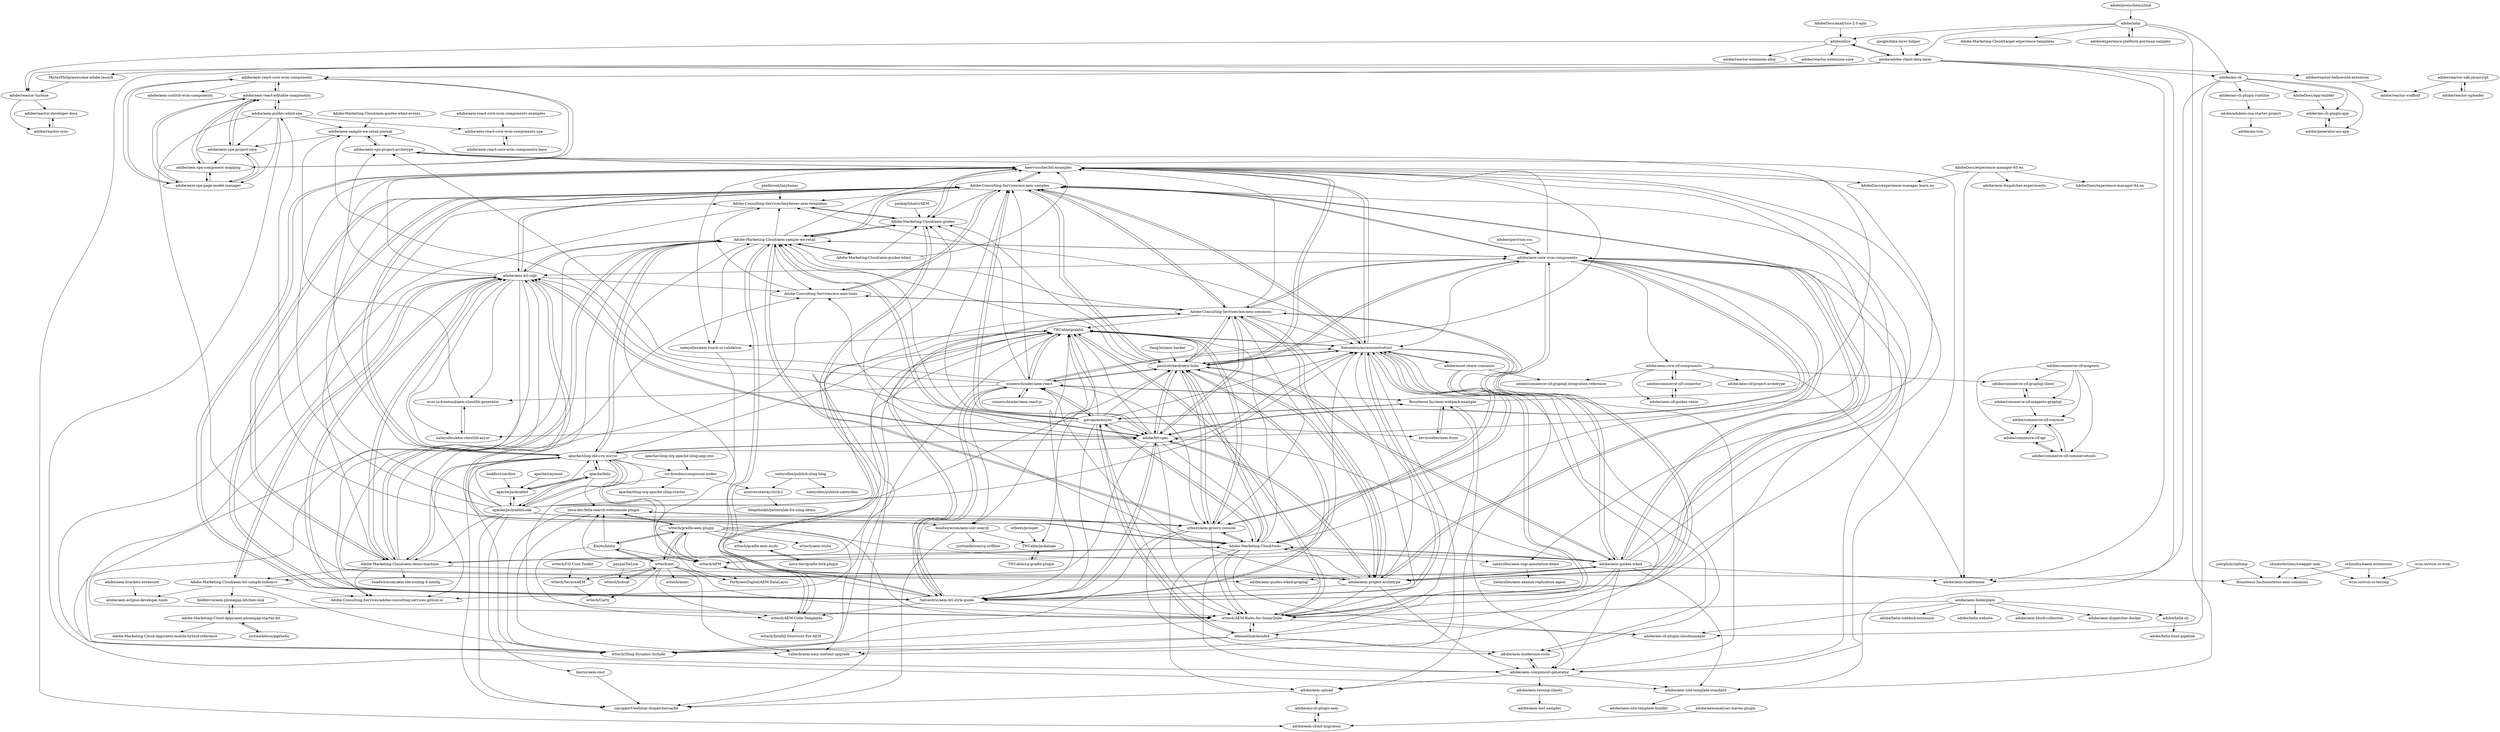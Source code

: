 digraph G {
"adobe/jsonschema2md" -> "adobe/xdm" ["e"=1]
"adobe/aem-spa-project-archetype" -> "heervisscher/htl-examples"
"adobe/aem-spa-project-archetype" -> "adobe/aem-sample-we-retail-journal"
"Adobe-Marketing-Cloud/aem-guides-wknd-events" -> "adobe/aem-sample-we-retail-journal"
"Adobe-Consulting-Services/acs-aem-commons" -> "adobe/aem-core-wcm-components"
"Adobe-Consulting-Services/acs-aem-commons" -> "Adobe-Consulting-Services/acs-aem-samples"
"Adobe-Consulting-Services/acs-aem-commons" -> "adobe/aem-project-archetype"
"Adobe-Consulting-Services/acs-aem-commons" -> "paulrohrbeck/aem-links"
"Adobe-Consulting-Services/acs-aem-commons" -> "Adobe-Consulting-Services/acs-aem-tools"
"Adobe-Consulting-Services/acs-aem-commons" -> "adobe/htl-spec"
"Adobe-Consulting-Services/acs-aem-commons" -> "Netcentric/accesscontroltool"
"Adobe-Consulting-Services/acs-aem-commons" -> "Netcentric/aem-htl-style-guide"
"Adobe-Consulting-Services/acs-aem-commons" -> "wttech/AEM-Rules-for-SonarQube"
"Adobe-Consulting-Services/acs-aem-commons" -> "heervisscher/htl-examples"
"Adobe-Consulting-Services/acs-aem-commons" -> "adobe/aem-guides-wknd"
"Adobe-Consulting-Services/acs-aem-commons" -> "icfnext/aem-groovy-console"
"Adobe-Consulting-Services/acs-aem-commons" -> "Adobe-Marketing-Cloud/aem-sample-we-retail"
"Adobe-Consulting-Services/acs-aem-commons" -> "TWCable/grabbit"
"Adobe-Consulting-Services/acs-aem-commons" -> "Adobe-Consulting-Services/adobe-consulting-services.github.io"
"adobe/xdm" -> "adobe/experience-platform-postman-samples"
"adobe/xdm" -> "adobe/alloy"
"adobe/xdm" -> "adobe/adobe-client-data-layer"
"adobe/xdm" -> "adobe/aio-cli"
"adobe/xdm" -> "adobe/aem-site-template-standard"
"adobe/xdm" -> "Adobe-Marketing-Cloud/target-experience-templates"
"pankajchhatri/AEM" -> "Adobe-Marketing-Cloud/aem-guides"
"abmaonline/aemfed" -> "wttech/AEM-Rules-for-SonarQube"
"abmaonline/aemfed" -> "gavoja/aemsync"
"abmaonline/aemfed" -> "wttech/Sling-Dynamic-Include"
"abmaonline/aemfed" -> "adobe/aem-modernize-tools"
"abmaonline/aemfed" -> "Bounteous-Inc/aem-webpack-example"
"abmaonline/aemfed" -> "valtech/aem-easy-content-upgrade"
"adobe/aem-core-cif-components" -> "adobe/commerce-cif-connector"
"adobe/aem-core-cif-components" -> "adobe/commerce-cif-graphql-integration-reference"
"adobe/aem-core-cif-components" -> "adobe/aem-cif-guides-venia"
"adobe/aem-core-cif-components" -> "adobe/aem-cif-project-archetype"
"adobe/aem-core-cif-components" -> "adobe/commerce-cif-graphql-client"
"adobe/aem-core-cif-components" -> "adobe/aem-enablement"
"adobe/aem-guides-wknd" -> "adobe/aem-project-archetype"
"adobe/aem-guides-wknd" -> "adobe/aem-core-wcm-components"
"adobe/aem-guides-wknd" -> "adobe/aem-component-generator"
"adobe/aem-guides-wknd" -> "Adobe-Marketing-Cloud/tools"
"adobe/aem-guides-wknd" -> "paulrohrbeck/aem-links"
"adobe/aem-guides-wknd" -> "adobe/aem-enablement"
"adobe/aem-guides-wknd" -> "adobe/aem-guides-wknd-spa"
"adobe/aem-guides-wknd" -> "adobe/htl-spec"
"adobe/aem-guides-wknd" -> "abmaonline/aemfed"
"adobe/aem-guides-wknd" -> "wttech/AEM-Rules-for-SonarQube"
"adobe/aem-guides-wknd" -> "heervisscher/htl-examples"
"adobe/aem-guides-wknd" -> "Adobe-Consulting-Services/acs-aem-samples"
"adobe/aem-guides-wknd" -> "Adobe-Consulting-Services/acs-aem-commons"
"adobe/aem-guides-wknd" -> "adobe/aem-site-template-standard"
"adobe/aem-guides-wknd" -> "adobe/aem-guides-wknd-graphql"
"adobe/spectrum-css" -> "adobe/aem-core-wcm-components" ["e"=1]
"adobe/aem-testing-clients" -> "adobe/aem-test-samples"
"google/data-layer-helper" -> "adobe/adobe-client-data-layer" ["e"=1]
"adobe/commerce-cif-connector" -> "adobe/aem-core-cif-components"
"adobe/commerce-cif-connector" -> "adobe/aem-cif-guides-venia"
"icfnext/aem-groovy-console" -> "TWCable/grabbit"
"icfnext/aem-groovy-console" -> "neva-dev/felix-search-webconsole-plugin"
"icfnext/aem-groovy-console" -> "wttech/Sling-Dynamic-Include"
"icfnext/aem-groovy-console" -> "adobe/aem-modernize-tools"
"icfnext/aem-groovy-console" -> "wttech/AEM-Rules-for-SonarQube"
"icfnext/aem-groovy-console" -> "Adobe-Marketing-Cloud/aem-sample-we-retail"
"icfnext/aem-groovy-console" -> "Netcentric/accesscontroltool"
"icfnext/aem-groovy-console" -> "Adobe-Marketing-Cloud/tools"
"icfnext/aem-groovy-console" -> "paulrohrbeck/aem-links"
"adobe/experience-platform-postman-samples" -> "adobe/xdm"
"AdobeDocs/analytics-2.0-apis" -> "adobe/alloy" ["e"=1]
"0ang3el/aem-hacker" -> "paulrohrbeck/aem-links" ["e"=1]
"adobe/reactor-sdk-javascript" -> "adobe/reactor-uploader"
"adobe/reactor-sdk-javascript" -> "adobe/reactor-scaffold"
"apache/sling-org-apache-sling-app-cms" -> "ist-dresden/composum-nodes"
"Adobe-Marketing-Cloud/tools" -> "adobe/aio-cli-plugin-cloudmanager"
"Adobe-Marketing-Cloud/tools" -> "Adobe-Marketing-Cloud/aem-demo-machine"
"Adobe-Marketing-Cloud/tools" -> "wttech/AEM-Rules-for-SonarQube"
"Adobe-Marketing-Cloud/tools" -> "nateyolles/aem-osgi-annotation-demo"
"Adobe-Marketing-Cloud/tools" -> "Adobe-Marketing-Cloud/aem-guides"
"Adobe-Marketing-Cloud/tools" -> "paulrohrbeck/aem-links"
"Adobe-Marketing-Cloud/tools" -> "gavoja/aemsync"
"Adobe-Marketing-Cloud/tools" -> "icfnext/aem-groovy-console"
"Adobe-Marketing-Cloud/tools" -> "Netcentric/accesscontroltool"
"Adobe-Marketing-Cloud/tools" -> "adobe/aem-htl-repl"
"Adobe-Marketing-Cloud/tools" -> "TWCable/grabbit"
"Adobe-Marketing-Cloud/tools" -> "adobe/aem-guides-wknd"
"Adobe-Marketing-Cloud/tools" -> "wttech/APM"
"Adobe-Marketing-Cloud/tools" -> "adobe/aem-upload"
"Adobe-Marketing-Cloud/tools" -> "adobe/aem-component-generator"
"adobe/aem-component-generator" -> "adobe/aem-modernize-tools"
"adobe/aem-component-generator" -> "adobe/aem-upload"
"adobe/aem-component-generator" -> "adobe/aem-site-template-standard"
"adobe/aem-component-generator" -> "adobe/aem-testing-clients"
"adobe/aem-component-generator" -> "adobe/aem-spa-project-archetype"
"apache/sling-old-svn-mirror" -> "apache/jackrabbit-oak"
"apache/sling-old-svn-mirror" -> "Adobe-Marketing-Cloud/aem-demo-machine"
"apache/sling-old-svn-mirror" -> "Adobe-Marketing-Cloud/aem-sample-we-retail"
"apache/sling-old-svn-mirror" -> "apache/felix" ["e"=1]
"apache/sling-old-svn-mirror" -> "TWCable/grabbit"
"apache/sling-old-svn-mirror" -> "wttech/AEM-Rules-for-SonarQube"
"apache/sling-old-svn-mirror" -> "wttech/Sling-Dynamic-Include"
"apache/sling-old-svn-mirror" -> "Adobe-Consulting-Services/acs-aem-samples"
"apache/sling-old-svn-mirror" -> "adobe/htl-spec"
"apache/sling-old-svn-mirror" -> "Netcentric/accesscontroltool"
"apache/sling-old-svn-mirror" -> "adobe/aem-htl-repl"
"apache/sling-old-svn-mirror" -> "wttech/APM"
"apache/sling-old-svn-mirror" -> "cqsupport/webinar-dispatchercache"
"apache/sling-old-svn-mirror" -> "heervisscher/htl-examples"
"apache/sling-old-svn-mirror" -> "ist-dresden/composum-nodes"
"adobe/aio-cli" -> "adobe/aio-cli-plugin-app"
"adobe/aio-cli" -> "adobe/aio-cli-plugin-cloudmanager"
"adobe/aio-cli" -> "adobe/generator-aio-app"
"adobe/aio-cli" -> "adobe/aem-enablement"
"adobe/aio-cli" -> "adobe/aio-cli-plugin-runtime"
"adobe/aio-cli" -> "AdobeDocs/app-builder"
"Adobe-Consulting-Services/acs-aem-tools" -> "Adobe-Consulting-Services/acs-aem-samples"
"Adobe-Consulting-Services/acs-aem-tools" -> "Adobe-Consulting-Services/lazybones-aem-templates"
"Adobe-Consulting-Services/acs-aem-tools" -> "Adobe-Consulting-Services/adobe-consulting-services.github.io"
"Adobe-Consulting-Services/acs-aem-tools" -> "Adobe-Consulting-Services/acs-aem-commons"
"adobe/alloy" -> "adobe/reactor-extension-alloy"
"adobe/alloy" -> "adobe/adobe-client-data-layer"
"adobe/alloy" -> "adobe/reactor-extension-core"
"adobe/alloy" -> "adobe/reactor-turbine"
"Adobe-Marketing-Cloud/aem-guides-wknd" -> "Adobe-Marketing-Cloud/aem-guides"
"Adobe-Marketing-Cloud/aem-guides-wknd" -> "Adobe-Marketing-Cloud/aem-sample-we-retail"
"Adobe-Marketing-Cloud/aem-guides-wknd" -> "heervisscher/htl-examples"
"adobe/commerce-cif-magento-graphql" -> "adobe/commerce-cif-common"
"adobe/commerce-cif-magento-graphql" -> "adobe/commerce-cif-graphql-client"
"neva-dev/gradle-fork-plugin" -> "wttech/gradle-aem-multi"
"wttech/CQ-Unix-Toolkit" -> "wttech/SecureAEM"
"adobe/helix-cli" -> "adobe/helix-html-pipeline"
"adobe/asset-share-commons" -> "adobe/aem-modernize-tools"
"adobe/asset-share-commons" -> "adobe/aem-upload"
"adobe/asset-share-commons" -> "adobe/commerce-cif-graphql-integration-reference"
"adobe/asset-share-commons" -> "Netcentric/accesscontroltool"
"blefebvre/aem-phonegap-kitchen-sink" -> "Adobe-Marketing-Cloud-Apps/aem-phonegap-starter-kit"
"MisterPhilip/awesome-adobe-launch" -> "adobe/reactor-turbine"
"adobe/aem-modernize-tools" -> "adobe/aem-component-generator"
"adobe/aem-sample-we-retail-journal" -> "adobe/aem-spa-project-archetype"
"adobe/aem-sample-we-retail-journal" -> "adobe/aem-spa-project-core"
"adobe/commerce-cif-graphql-client" -> "adobe/commerce-cif-magento-graphql"
"adobe/reactor-developer-docs" -> "adobe/reactor-sync"
"adobe/commerce-cif-magento" -> "adobe/commerce-cif-common"
"adobe/commerce-cif-magento" -> "adobe/commerce-cif-api"
"adobe/commerce-cif-magento" -> "adobe/commerce-cif-commercetools"
"adobe/commerce-cif-magento" -> "adobe/commerce-cif-magento-graphql"
"adobe/commerce-cif-magento" -> "adobe/commerce-cif-graphql-client"
"adobe/aio-cli-plugin-app" -> "adobe/generator-aio-app"
"adobe/commerce-cif-commercetools" -> "adobe/commerce-cif-common"
"adobe/commerce-cif-commercetools" -> "adobe/commerce-cif-api"
"adobe/commerce-cif-common" -> "adobe/commerce-cif-commercetools"
"adobe/commerce-cif-common" -> "adobe/commerce-cif-api"
"adobe/commerce-cif-api" -> "adobe/commerce-cif-commercetools"
"adobe/commerce-cif-api" -> "adobe/commerce-cif-common"
"adobe/adobeio-cna-starter-project" -> "adobe/aio-tvm"
"adobe/aio-cli-plugin-runtime" -> "adobe/adobeio-cna-starter-project"
"adobe/reactor-uploader" -> "adobe/reactor-sdk-javascript"
"Netcentric/accesscontroltool" -> "heervisscher/htl-examples"
"Netcentric/accesscontroltool" -> "TWCable/grabbit"
"Netcentric/accesscontroltool" -> "wttech/AEM-Rules-for-SonarQube"
"Netcentric/accesscontroltool" -> "Netcentric/aem-htl-style-guide"
"Netcentric/accesscontroltool" -> "wttech/Sling-Dynamic-Include"
"Netcentric/accesscontroltool" -> "wttech/APM"
"Netcentric/accesscontroltool" -> "valtech/aem-easy-content-upgrade"
"Netcentric/accesscontroltool" -> "paulrohrbeck/aem-links"
"Netcentric/accesscontroltool" -> "adobe/aem-component-generator"
"Netcentric/accesscontroltool" -> "adobe/asset-share-commons"
"Netcentric/accesscontroltool" -> "Adobe-Consulting-Services/acs-aem-samples"
"Netcentric/accesscontroltool" -> "icfnext/aem-groovy-console"
"Netcentric/accesscontroltool" -> "Adobe-Consulting-Services/lazybones-aem-templates"
"Netcentric/accesscontroltool" -> "adobe/aem-modernize-tools"
"Netcentric/accesscontroltool" -> "Adobe-Marketing-Cloud/tools"
"paulrohrbeck/aem-links" -> "heervisscher/htl-examples"
"paulrohrbeck/aem-links" -> "Adobe-Consulting-Services/acs-aem-samples"
"paulrohrbeck/aem-links" -> "adobe/aem-core-wcm-components"
"paulrohrbeck/aem-links" -> "Netcentric/aem-htl-style-guide"
"paulrohrbeck/aem-links" -> "adobe/aem-project-archetype"
"paulrohrbeck/aem-links" -> "adobe/htl-spec"
"paulrohrbeck/aem-links" -> "Adobe-Consulting-Services/acs-aem-commons"
"paulrohrbeck/aem-links" -> "Netcentric/accesscontroltool"
"paulrohrbeck/aem-links" -> "sinnerschrader/aem-react"
"paulrohrbeck/aem-links" -> "Adobe-Marketing-Cloud/tools"
"paulrohrbeck/aem-links" -> "TWCable/grabbit"
"paulrohrbeck/aem-links" -> "Adobe-Marketing-Cloud/aem-sample-we-retail"
"paulrohrbeck/aem-links" -> "icfnext/aem-groovy-console"
"paulrohrbeck/aem-links" -> "Adobe-Marketing-Cloud/aem-guides"
"paulrohrbeck/aem-links" -> "adobe/aem-guides-wknd"
"Adobe-Consulting-Services/acs-aem-samples" -> "Adobe-Consulting-Services/acs-aem-tools"
"Adobe-Consulting-Services/acs-aem-samples" -> "Adobe-Marketing-Cloud/aem-sample-we-retail"
"Adobe-Consulting-Services/acs-aem-samples" -> "Adobe-Consulting-Services/acs-aem-commons"
"Adobe-Consulting-Services/acs-aem-samples" -> "paulrohrbeck/aem-links"
"Adobe-Consulting-Services/acs-aem-samples" -> "heervisscher/htl-examples"
"Adobe-Consulting-Services/acs-aem-samples" -> "Adobe-Consulting-Services/lazybones-aem-templates"
"Adobe-Consulting-Services/acs-aem-samples" -> "adobe/htl-spec"
"Adobe-Consulting-Services/acs-aem-samples" -> "adobe/aem-project-archetype"
"Adobe-Consulting-Services/acs-aem-samples" -> "adobe/aem-core-wcm-components"
"Adobe-Consulting-Services/acs-aem-samples" -> "Adobe-Marketing-Cloud/aem-demo-machine"
"Adobe-Consulting-Services/acs-aem-samples" -> "Netcentric/aem-htl-style-guide"
"Adobe-Consulting-Services/acs-aem-samples" -> "adobe/aem-htl-repl"
"Adobe-Consulting-Services/acs-aem-samples" -> "Netcentric/accesscontroltool"
"Adobe-Consulting-Services/acs-aem-samples" -> "Adobe-Marketing-Cloud/aem-guides"
"Adobe-Consulting-Services/acs-aem-samples" -> "apache/sling-old-svn-mirror"
"adobe/htl-spec" -> "adobe/aem-htl-repl"
"adobe/htl-spec" -> "Netcentric/aem-htl-style-guide"
"adobe/htl-spec" -> "adobe/aem-core-wcm-components"
"adobe/htl-spec" -> "Adobe-Consulting-Services/acs-aem-samples"
"adobe/htl-spec" -> "paulrohrbeck/aem-links"
"adobe/htl-spec" -> "adobe/aem-project-archetype"
"adobe/htl-spec" -> "Adobe-Marketing-Cloud/aem-sample-we-retail"
"adobe/htl-spec" -> "TWCable/grabbit"
"adobe/htl-spec" -> "Adobe-Marketing-Cloud/aem-htl-sample-todomvc"
"adobe/htl-spec" -> "Adobe-Consulting-Services/acs-aem-tools"
"adobe/htl-spec" -> "Adobe-Consulting-Services/acs-aem-commons"
"adobe/htl-spec" -> "heervisscher/htl-examples"
"adobe/htl-spec" -> "apache/sling-old-svn-mirror"
"adobe/htl-spec" -> "wttech/AEM-Rules-for-SonarQube"
"adobe/htl-spec" -> "Adobe-Marketing-Cloud/tools"
"adobe/aem-cif-guides-venia" -> "adobe/commerce-cif-connector"
"adobe/aem-project-archetype" -> "adobe/aem-core-wcm-components"
"adobe/aem-project-archetype" -> "adobe/aem-guides-wknd"
"adobe/aem-project-archetype" -> "paulrohrbeck/aem-links"
"adobe/aem-project-archetype" -> "Adobe-Consulting-Services/acs-aem-commons"
"adobe/aem-project-archetype" -> "Adobe-Consulting-Services/acs-aem-samples"
"adobe/aem-project-archetype" -> "adobe/htl-spec"
"adobe/aem-project-archetype" -> "Adobe-Marketing-Cloud/aem-sample-we-retail"
"adobe/aem-project-archetype" -> "wttech/AEM-Rules-for-SonarQube"
"adobe/aem-project-archetype" -> "adobe/aem-component-generator"
"adobe/aem-project-archetype" -> "Netcentric/accesscontroltool"
"adobe/aem-project-archetype" -> "Adobe-Marketing-Cloud/tools"
"adobe/aem-project-archetype" -> "adobe/aem-htl-repl"
"adobe/aem-project-archetype" -> "heervisscher/htl-examples"
"adobe/aem-project-archetype" -> "Netcentric/aem-htl-style-guide"
"adobe/aem-project-archetype" -> "sinnerschrader/aem-react"
"adobe/aem-guides-wknd-spa" -> "adobe/aem-spa-project-core"
"adobe/aem-guides-wknd-spa" -> "adobe/aem-react-editable-components"
"adobe/aem-guides-wknd-spa" -> "adobe/aem-spa-page-model-manager"
"adobe/aem-guides-wknd-spa" -> "adobe/aem-site-template-standard"
"adobe/aem-guides-wknd-spa" -> "adobe/aem-guides-wknd-graphql"
"adobe/aem-guides-wknd-spa" -> "adobe/aem-react-core-wcm-components-spa"
"adobe/aem-guides-wknd-spa" -> "adobe/aem-sample-we-retail-journal"
"adobe/adobe-client-data-layer" -> "adobe/alloy"
"adobe/adobe-client-data-layer" -> "adobe/aem-react-core-wcm-components"
"adobe/adobe-client-data-layer" -> "adobe/aem-cloud-migration"
"adobe/adobe-client-data-layer" -> "adobe/reactor-helloworld-extension"
"adobe/adobe-client-data-layer" -> "adobe/aem-enablement"
"adobe/adobe-client-data-layer" -> "MisterPhilip/awesome-adobe-launch"
"adobe/adobe-client-data-layer" -> "adobe/aem-site-template-standard"
"adobe/adobe-client-data-layer" -> "adobe/aio-cli"
"paypal/SeLion" -> "wttech/bobcat" ["e"=1]
"adobe/aem-react-core-wcm-components" -> "adobe/aem-spa-component-mapping"
"adobe/aem-react-core-wcm-components" -> "adobe/aem-spa-page-model-manager"
"adobe/aem-react-core-wcm-components" -> "adobe/aem-react-editable-components"
"adobe/aem-react-core-wcm-components" -> "adobe/aem-contrib-wcm-components"
"adobe/aem-upload" -> "adobe/aio-cli-plugin-aem"
"adobe/aem-upload" -> "cqsupport/webinar-dispatchercache"
"gavoja/aemsync" -> "TWCable/grabbit"
"gavoja/aemsync" -> "abmaonline/aemfed"
"gavoja/aemsync" -> "Bounteous-Inc/aem-webpack-example"
"gavoja/aemsync" -> "Adobe-Marketing-Cloud/tools"
"gavoja/aemsync" -> "sinnerschrader/aem-react"
"gavoja/aemsync" -> "wttech/AEM-Rules-for-SonarQube"
"gavoja/aemsync" -> "Netcentric/accesscontroltool"
"gavoja/aemsync" -> "nateyolles/aem-clientlib-async"
"gavoja/aemsync" -> "adobe/htl-spec"
"gavoja/aemsync" -> "Adobe-Marketing-Cloud/aem-sample-we-retail"
"gavoja/aemsync" -> "paulrohrbeck/aem-links"
"gavoja/aemsync" -> "adobe/aem-htl-repl"
"gavoja/aemsync" -> "kevinweber/aem-front"
"gavoja/aemsync" -> "Adobe-Consulting-Services/acs-aem-samples"
"gavoja/aemsync" -> "Netcentric/aem-htl-style-guide"
"AdobeDocs/experience-manager-65.en" -> "adobe/aem-dispatcher-experiments"
"AdobeDocs/experience-manager-65.en" -> "adobe/aem-enablement"
"AdobeDocs/experience-manager-65.en" -> "AdobeDocs/experience-manager-64.en"
"AdobeDocs/experience-manager-65.en" -> "AdobeDocs/experience-manager-learn.en"
"adobe/aem-react-editable-components" -> "adobe/aem-spa-page-model-manager"
"adobe/aem-react-editable-components" -> "adobe/aem-spa-component-mapping"
"adobe/aem-react-editable-components" -> "adobe/aem-spa-project-core"
"adobe/aem-react-editable-components" -> "adobe/aem-react-core-wcm-components"
"adobe/aem-react-editable-components" -> "adobe/aem-guides-wknd-spa"
"adobe/aem-spa-project-core" -> "adobe/aem-react-editable-components"
"adobe/aem-spa-project-core" -> "adobe/aem-spa-page-model-manager"
"adobe/aem-spa-project-core" -> "adobe/aem-spa-component-mapping"
"apache/felix" -> "apache/sling-old-svn-mirror" ["e"=1]
"apache/felix" -> "apache/jackrabbit-oak" ["e"=1]
"apache/felix" -> "apache/jackrabbit" ["e"=1]
"apache/felix" -> "neva-dev/felix-search-webconsole-plugin" ["e"=1]
"adobe/aem-brackets-extension" -> "adobe/aem-eclipse-developer-tools"
"adobe/aem-htl-repl" -> "adobe/htl-spec"
"adobe/aem-htl-repl" -> "Adobe-Marketing-Cloud/aem-htl-sample-todomvc"
"adobe/aem-htl-repl" -> "Adobe-Marketing-Cloud/aem-sample-we-retail"
"adobe/aem-htl-repl" -> "Netcentric/aem-htl-style-guide"
"adobe/aem-htl-repl" -> "Adobe-Consulting-Services/acs-aem-samples"
"adobe/aem-htl-repl" -> "nateyolles/aem-clientlib-async"
"adobe/aem-htl-repl" -> "Adobe-Consulting-Services/acs-aem-tools"
"adobe/aem-htl-repl" -> "wcm-io-frontend/aem-clientlib-generator"
"adobe/aem-htl-repl" -> "wttech/AEM-Rules-for-SonarQube"
"adobe/aem-htl-repl" -> "Adobe-Marketing-Cloud/tools"
"adobe/aem-htl-repl" -> "adobe/aem-spa-project-archetype"
"adobe/aem-htl-repl" -> "adobe/aem-component-generator"
"adobe/aem-htl-repl" -> "Adobe-Marketing-Cloud/aem-demo-machine"
"adobe/aem-htl-repl" -> "wttech/Sling-Dynamic-Include"
"adobe/aem-htl-repl" -> "heervisscher/htl-examples"
"apache/cayenne" -> "apache/jackrabbit" ["e"=1]
"Adobe-Marketing-Cloud-Apps/aem-phonegap-starter-kit" -> "blefebvre/aem-phonegap-kitchen-sink"
"Adobe-Marketing-Cloud-Apps/aem-phonegap-starter-kit" -> "justinedelson/pgehello"
"Adobe-Marketing-Cloud-Apps/aem-phonegap-starter-kit" -> "Adobe-Marketing-Cloud-Apps/aem-mobile-hybrid-reference"
"Adobe-Consulting-Services/lazybones-aem-templates" -> "wttech/Sling-Dynamic-Include"
"Adobe-Consulting-Services/lazybones-aem-templates" -> "Adobe-Marketing-Cloud/aem-guides"
"adobe/aemanalyser-maven-plugin" -> "adobe/aem-cloud-migration"
"adobe/aem-spa-page-model-manager" -> "adobe/aem-spa-component-mapping"
"adobe/aem-spa-page-model-manager" -> "adobe/aem-react-editable-components"
"adobe/aem-spa-page-model-manager" -> "adobe/aem-react-core-wcm-components"
"adobe/aem-spa-page-model-manager" -> "adobe/aem-spa-project-core"
"adobe/aem-spa-component-mapping" -> "adobe/aem-spa-page-model-manager"
"adobe/aem-spa-component-mapping" -> "adobe/aem-react-editable-components"
"adobe/aem-spa-component-mapping" -> "adobe/aem-react-core-wcm-components"
"Adobe-Marketing-Cloud/aem-htl-sample-todomvc" -> "wttech/Sling-Dynamic-Include"
"Adobe-Marketing-Cloud/aem-htl-sample-todomvc" -> "adobe/aem-htl-repl"
"Adobe-Marketing-Cloud/aem-htl-sample-todomvc" -> "Adobe-Consulting-Services/adobe-consulting-services.github.io"
"Adobe-Marketing-Cloud/aem-htl-sample-todomvc" -> "blefebvre/aem-phonegap-kitchen-sink"
"Adobe-Marketing-Cloud/aem-htl-sample-todomvc" -> "adobe/aem-eclipse-developer-tools"
"headwirecom/aem-solr-search" -> "cqsupport/webinar-dispatchercache"
"headwirecom/aem-solr-search" -> "justinedelson/cq-urlfilter"
"headwirecom/aem-solr-search" -> "TWCable/jackalope"
"apache/jackrabbit" -> "apache/jackrabbit-oak"
"apache/jackrabbit" -> "apache/sling-old-svn-mirror"
"apache/jackrabbit" -> "apache/felix" ["e"=1]
"adobe/generator-aio-app" -> "adobe/aio-cli-plugin-app"
"adobe/aem-cloud-migration" -> "adobe/aio-cli-plugin-aem"
"AdobeDocs/app-builder" -> "adobe/aio-cli-plugin-app"
"adobe/reactor-extension-core" -> "adobe/reactor-turbine"
"adobe/aio-cli-plugin-aem" -> "adobe/aem-cloud-migration"
"adobe/reactor-sync" -> "adobe/reactor-developer-docs"
"adobe/aem-boilerplate" -> "adobe/helix-sidekick-extension"
"adobe/aem-boilerplate" -> "adobe/helix-website"
"adobe/aem-boilerplate" -> "adobe/helix-cli"
"adobe/aem-boilerplate" -> "adobe/aio-cli-plugin-cloudmanager"
"adobe/aem-boilerplate" -> "wttech/AEM-Rules-for-SonarQube"
"adobe/aem-boilerplate" -> "adobe/aem-block-collection"
"adobe/aem-boilerplate" -> "adobe/aem-dispatcher-docker"
"apache/jackrabbit-oak" -> "apache/sling-old-svn-mirror"
"apache/jackrabbit-oak" -> "apache/jackrabbit"
"apache/jackrabbit-oak" -> "paulrohrbeck/aem-links"
"apache/jackrabbit-oak" -> "heervisscher/htl-examples"
"apache/jackrabbit-oak" -> "cqsupport/webinar-dispatchercache"
"apache/jackrabbit-oak" -> "Netcentric/accesscontroltool"
"apache/jackrabbit-oak" -> "Adobe-Marketing-Cloud/aem-demo-machine"
"apache/jackrabbit-oak" -> "headwirecom/aem-solr-search"
"apache/jackrabbit-oak" -> "bjorns/aem-cmd"
"apache/jackrabbit-oak" -> "TWCable/grabbit"
"apache/jackrabbit-oak" -> "Adobe-Consulting-Services/acs-aem-samples"
"apache/jackrabbit-oak" -> "Adobe-Marketing-Cloud/aem-sample-we-retail"
"apache/jackrabbit-oak" -> "icfnext/aem-groovy-console"
"apache/jackrabbit-oak" -> "Adobe-Marketing-Cloud/tools"
"apache/jackrabbit-oak" -> "apache/felix" ["e"=1]
"adobe/aem-site-template-standard" -> "adobe/aem-site-template-builder"
"TWCable/grabbit" -> "TWCable/jackalope"
"TWCable/grabbit" -> "Netcentric/accesscontroltool"
"TWCable/grabbit" -> "nateyolles/aem-touch-ui-validation"
"TWCable/grabbit" -> "sinnerschrader/aem-react"
"TWCable/grabbit" -> "wttech/AEM-Rules-for-SonarQube"
"TWCable/grabbit" -> "icfnext/aem-groovy-console"
"TWCable/grabbit" -> "cqsupport/webinar-dispatchercache"
"TWCable/grabbit" -> "headwirecom/aem-solr-search"
"TWCable/grabbit" -> "wttech/Sling-Dynamic-Include"
"nateyolles/aem-clientlib-async" -> "wcm-io-frontend/aem-clientlib-generator"
"adobe/aem-react-core-wcm-components-examples" -> "adobe/aem-react-core-wcm-components-spa"
"Netcentric/aem-htl-style-guide" -> "Adobe-Marketing-Cloud/aem-guides"
"Netcentric/aem-htl-style-guide" -> "heervisscher/htl-examples"
"Netcentric/aem-htl-style-guide" -> "adobe/htl-spec"
"Netcentric/aem-htl-style-guide" -> "paulrohrbeck/aem-links"
"Netcentric/aem-htl-style-guide" -> "Netcentric/accesscontroltool"
"Netcentric/aem-htl-style-guide" -> "Adobe-Consulting-Services/acs-aem-samples"
"Netcentric/aem-htl-style-guide" -> "adobe/aem-htl-repl"
"Netcentric/aem-htl-style-guide" -> "TWCable/grabbit"
"Netcentric/aem-htl-style-guide" -> "sinnerschrader/aem-react"
"Netcentric/aem-htl-style-guide" -> "wttech/AEM-Rules-for-SonarQube"
"Netcentric/aem-htl-style-guide" -> "Adobe-Consulting-Services/acs-aem-commons"
"Netcentric/aem-htl-style-guide" -> "Adobe-Marketing-Cloud/aem-sample-we-retail"
"Netcentric/aem-htl-style-guide" -> "adobe/aem-core-wcm-components"
"Netcentric/aem-htl-style-guide" -> "wttech/AEM-Code-Templates"
"nateyolles/publick-sling-blog" -> "nateyolles/publick-nateyolles"
"nateyolles/publick-sling-blog" -> "auniverseaway/slick-2"
"wttech/AEM-Rules-for-SonarQube" -> "wttech/Sling-Dynamic-Include"
"wttech/AEM-Rules-for-SonarQube" -> "Netcentric/accesscontroltool"
"wttech/AEM-Rules-for-SonarQube" -> "adobe/aio-cli-plugin-cloudmanager"
"wttech/AEM-Rules-for-SonarQube" -> "TWCable/grabbit"
"wttech/AEM-Rules-for-SonarQube" -> "abmaonline/aemfed"
"TWCable/cq-gradle-plugin" -> "TWCable/jackalope"
"TWCable/jackalope" -> "TWCable/cq-gradle-plugin"
"wcm-io/wcm-io-wcm" -> "wcm-io/wcm-io-testing"
"adobe/aem-react-core-wcm-components-base" -> "adobe/aem-react-core-wcm-components-spa"
"adobe/aem-react-core-wcm-components-spa" -> "adobe/aem-react-core-wcm-components-base"
"adobe/aem-core-wcm-components" -> "adobe/aem-project-archetype"
"adobe/aem-core-wcm-components" -> "Adobe-Consulting-Services/acs-aem-commons"
"adobe/aem-core-wcm-components" -> "adobe/aem-guides-wknd"
"adobe/aem-core-wcm-components" -> "paulrohrbeck/aem-links"
"adobe/aem-core-wcm-components" -> "adobe/htl-spec"
"adobe/aem-core-wcm-components" -> "Adobe-Consulting-Services/acs-aem-samples"
"adobe/aem-core-wcm-components" -> "Adobe-Marketing-Cloud/aem-sample-we-retail"
"adobe/aem-core-wcm-components" -> "adobe/aem-component-generator"
"adobe/aem-core-wcm-components" -> "Netcentric/accesscontroltool"
"adobe/aem-core-wcm-components" -> "Netcentric/aem-htl-style-guide"
"adobe/aem-core-wcm-components" -> "heervisscher/htl-examples"
"adobe/aem-core-wcm-components" -> "wttech/AEM-Rules-for-SonarQube"
"adobe/aem-core-wcm-components" -> "adobe/aem-core-cif-components"
"adobe/aem-core-wcm-components" -> "Adobe-Marketing-Cloud/tools"
"adobe/aem-core-wcm-components" -> "adobe/aem-htl-repl"
"Adobe-Marketing-Cloud/aem-demo-machine" -> "Adobe-Marketing-Cloud/aem-sample-we-retail"
"Adobe-Marketing-Cloud/aem-demo-machine" -> "Adobe-Consulting-Services/acs-aem-samples"
"Adobe-Marketing-Cloud/aem-demo-machine" -> "Adobe-Marketing-Cloud/tools"
"Adobe-Marketing-Cloud/aem-demo-machine" -> "Adobe-Consulting-Services/lazybones-aem-templates"
"Adobe-Marketing-Cloud/aem-demo-machine" -> "apache/sling-old-svn-mirror"
"Adobe-Marketing-Cloud/aem-demo-machine" -> "Adobe-Consulting-Services/adobe-consulting-services.github.io"
"Adobe-Marketing-Cloud/aem-demo-machine" -> "TWCable/grabbit"
"Adobe-Marketing-Cloud/aem-demo-machine" -> "Bounteous-Inc/bounteous-aem-commons"
"Adobe-Marketing-Cloud/aem-demo-machine" -> "Adobe-Marketing-Cloud/aem-htl-sample-todomvc"
"Adobe-Marketing-Cloud/aem-demo-machine" -> "Adobe-Consulting-Services/acs-aem-tools"
"Adobe-Marketing-Cloud/aem-demo-machine" -> "headwirecom/aem-ide-tooling-4-intellij"
"Adobe-Marketing-Cloud/aem-demo-machine" -> "adobe/aem-htl-repl"
"ist-dresden/composum-nodes" -> "auniverseaway/slick-2"
"ist-dresden/composum-nodes" -> "apache/sling-org-apache-sling-starter"
"ist-dresden/composum-nodes" -> "wttech/APM"
"Adobe-Marketing-Cloud/aem-sample-we-retail" -> "Adobe-Consulting-Services/acs-aem-samples"
"Adobe-Marketing-Cloud/aem-sample-we-retail" -> "Adobe-Marketing-Cloud/aem-guides"
"Adobe-Marketing-Cloud/aem-sample-we-retail" -> "heervisscher/htl-examples"
"Adobe-Marketing-Cloud/aem-sample-we-retail" -> "Adobe-Marketing-Cloud/aem-demo-machine"
"Adobe-Marketing-Cloud/aem-sample-we-retail" -> "nateyolles/aem-touch-ui-validation"
"Adobe-Marketing-Cloud/aem-sample-we-retail" -> "Adobe-Marketing-Cloud/aem-guides-wknd"
"Adobe-Marketing-Cloud/aem-sample-we-retail" -> "Adobe-Consulting-Services/lazybones-aem-templates"
"Adobe-Marketing-Cloud/aem-sample-we-retail" -> "adobe/aem-core-wcm-components"
"Adobe-Marketing-Cloud/aem-sample-we-retail" -> "adobe/aem-htl-repl"
"Adobe-Marketing-Cloud/aem-sample-we-retail" -> "adobe/htl-spec"
"Adobe-Marketing-Cloud/aem-sample-we-retail" -> "adobe/aem-project-archetype"
"Adobe-Marketing-Cloud/aem-sample-we-retail" -> "apache/sling-old-svn-mirror"
"Adobe-Marketing-Cloud/aem-sample-we-retail" -> "Adobe-Consulting-Services/adobe-consulting-services.github.io"
"Adobe-Marketing-Cloud/aem-sample-we-retail" -> "icfnext/aem-groovy-console"
"Adobe-Marketing-Cloud/aem-sample-we-retail" -> "Adobe-Consulting-Services/acs-aem-tools"
"sinnerschrader/aem-react-js" -> "sinnerschrader/aem-react"
"justinedelson/pgehello" -> "Adobe-Marketing-Cloud-Apps/aem-phonegap-starter-kit"
"sinnerschrader/aem-react" -> "sinnerschrader/aem-react-js"
"sinnerschrader/aem-react" -> "TWCable/grabbit"
"sinnerschrader/aem-react" -> "Bounteous-Inc/aem-webpack-example"
"sinnerschrader/aem-react" -> "paulrohrbeck/aem-links"
"sinnerschrader/aem-react" -> "gavoja/aemsync"
"sinnerschrader/aem-react" -> "Netcentric/aem-htl-style-guide"
"sinnerschrader/aem-react" -> "adobe/aem-spa-project-archetype"
"sinnerschrader/aem-react" -> "heervisscher/htl-examples"
"sinnerschrader/aem-react" -> "icfnext/aem-groovy-console"
"sinnerschrader/aem-react" -> "Netcentric/accesscontroltool"
"sinnerschrader/aem-react" -> "headwirecom/aem-solr-search"
"sinnerschrader/aem-react" -> "adobe/aem-sample-we-retail-journal"
"sinnerschrader/aem-react" -> "Adobe-Marketing-Cloud/aem-guides"
"sinnerschrader/aem-react" -> "wcm-io-frontend/aem-clientlib-generator"
"sinnerschrader/aem-react" -> "Adobe-Consulting-Services/acs-aem-samples"
"bjorns/aem-cmd" -> "cqsupport/webinar-dispatchercache"
"nateyolles/aem-touch-ui-validation" -> "PerficientDigital/AEM-DataLayer"
"auniverseaway/slick-2" -> "deepthinkit/patternlab-for-sling-demo"
"wttech/aet" -> "wttech/bobcat"
"wttech/aet" -> "wttech/gradle-aem-plugin"
"wttech/aet" -> "neva-dev/felix-search-webconsole-plugin"
"wttech/aet" -> "valtech/aem-easy-content-upgrade"
"wttech/aet" -> "Knotx/knotx"
"wttech/aet" -> "wttech/AEM-Rules-for-SonarQube"
"wttech/aet" -> "wttech/Carty"
"wttech/aet" -> "wttech/SecureAEM"
"wttech/aet" -> "wttech/AEM-Code-Templates"
"wttech/aet" -> "PerficientDigital/AEM-DataLayer"
"wttech/aet" -> "wttech/aemc"
"wcm-io-frontend/aem-clientlib-generator" -> "nateyolles/aem-clientlib-async"
"wcm-io-frontend/aem-clientlib-generator" -> "adobe/aem-sample-we-retail-journal"
"Knotx/knotx" -> "wttech/gradle-aem-plugin"
"Knotx/knotx" -> "wttech/APM"
"Knotx/knotx" -> "wttech/aet"
"Knotx/knotx" -> "neva-dev/felix-search-webconsole-plugin"
"Knotx/knotx" -> "wttech/AEM-Code-Templates"
"wttech/bobcat" -> "wttech/aet"
"wttech/AEM-Code-Templates" -> "wttech/IntelliJ-Shortcuts-For-AEM"
"wttech/AEM-Code-Templates" -> "wttech/APM"
"wttech/APM" -> "wttech/AEM-Code-Templates"
"kevinweber/aem-front" -> "Bounteous-Inc/aem-webpack-example"
"shinesolutions/swagger-aem" -> "Bounteous-Inc/bounteous-aem-commons"
"shinesolutions/swagger-aem" -> "wcm-io/wcm-io-testing"
"heervisscher/htl-examples" -> "Adobe-Marketing-Cloud/aem-guides"
"heervisscher/htl-examples" -> "Netcentric/accesscontroltool"
"heervisscher/htl-examples" -> "adobe/aem-spa-project-archetype"
"heervisscher/htl-examples" -> "AdobeDocs/experience-manager-learn.en"
"heervisscher/htl-examples" -> "paulrohrbeck/aem-links"
"heervisscher/htl-examples" -> "Adobe-Consulting-Services/acs-aem-samples"
"heervisscher/htl-examples" -> "nateyolles/aem-osgi-annotation-demo"
"heervisscher/htl-examples" -> "Netcentric/aem-htl-style-guide"
"heervisscher/htl-examples" -> "nateyolles/aem-touch-ui-validation"
"Adobe-Marketing-Cloud/aem-guides" -> "heervisscher/htl-examples"
"Adobe-Marketing-Cloud/aem-guides" -> "Adobe-Consulting-Services/lazybones-aem-templates"
"Adobe-Marketing-Cloud/aem-guides" -> "Netcentric/aem-htl-style-guide"
"Adobe-Marketing-Cloud/aem-guides" -> "Adobe-Marketing-Cloud/aem-sample-we-retail"
"joerghoh/cqdump" -> "Bounteous-Inc/bounteous-aem-commons"
"neva-dev/felix-search-webconsole-plugin" -> "wttech/gradle-aem-plugin"
"neva-dev/felix-search-webconsole-plugin" -> "icfnext/aem-groovy-console"
"neva-dev/felix-search-webconsole-plugin" -> "wttech/Sling-Dynamic-Include"
"neva-dev/felix-search-webconsole-plugin" -> "valtech/aem-easy-content-upgrade"
"adobe/reactor-turbine" -> "adobe/reactor-developer-docs"
"adobe/reactor-turbine" -> "adobe/reactor-sync"
"icfnext/prosper" -> "TWCable/jackalope"
"adobe/reactor-helloworld-extension" -> "adobe/reactor-scaffold"
"wttech/SecureAEM" -> "wttech/Carty"
"pledbrook/lazybones" -> "Adobe-Consulting-Services/lazybones-aem-templates" ["e"=1]
"lookfirst/sardine" -> "apache/jackrabbit" ["e"=1]
"wttech/gradle-aem-plugin" -> "wttech/gradle-aem-multi"
"wttech/gradle-aem-plugin" -> "neva-dev/felix-search-webconsole-plugin"
"wttech/gradle-aem-plugin" -> "Knotx/knotx"
"wttech/gradle-aem-plugin" -> "wttech/AEM-Rules-for-SonarQube"
"wttech/gradle-aem-plugin" -> "wttech/APM"
"wttech/gradle-aem-plugin" -> "wttech/aet"
"wttech/gradle-aem-plugin" -> "wttech/aem-stubs"
"wttech/gradle-aem-plugin" -> "valtech/aem-easy-content-upgrade"
"wttech/gradle-aem-plugin" -> "wttech/AEM-Code-Templates"
"wttech/gradle-aem-plugin" -> "TWCable/grabbit"
"wttech/gradle-aem-multi" -> "neva-dev/gradle-fork-plugin"
"schoudry/eaem-extensions" -> "wcm-io/wcm-io-testing"
"schoudry/eaem-extensions" -> "Bounteous-Inc/bounteous-aem-commons"
"nateyolles/aem-osgi-annotation-demo" -> "nateyolles/aem-akamai-replication-agent"
"Bounteous-Inc/aem-webpack-example" -> "kevinweber/aem-front"
"Bounteous-Inc/aem-webpack-example" -> "sinnerschrader/aem-react"
"Bounteous-Inc/aem-webpack-example" -> "adobe/aem-component-generator"
"Bounteous-Inc/aem-webpack-example" -> "adobe/aem-sample-we-retail-journal"
"Bounteous-Inc/aem-webpack-example" -> "gavoja/aemsync"
"adobe/jsonschema2md" ["l"="-3.96,8.294", "c"=1282]
"adobe/xdm" ["l"="-0.824,12.034"]
"adobe/aem-spa-project-archetype" ["l"="-0.724,12.158"]
"heervisscher/htl-examples" ["l"="-0.773,12.201"]
"adobe/aem-sample-we-retail-journal" ["l"="-0.699,12.127"]
"Adobe-Marketing-Cloud/aem-guides-wknd-events" ["l"="-0.659,12.11"]
"Adobe-Consulting-Services/acs-aem-commons" ["l"="-0.778,12.212"]
"adobe/aem-core-wcm-components" ["l"="-0.764,12.222"]
"Adobe-Consulting-Services/acs-aem-samples" ["l"="-0.778,12.19"]
"adobe/aem-project-archetype" ["l"="-0.746,12.207"]
"paulrohrbeck/aem-links" ["l"="-0.761,12.19"]
"Adobe-Consulting-Services/acs-aem-tools" ["l"="-0.808,12.212"]
"adobe/htl-spec" ["l"="-0.791,12.19"]
"Netcentric/accesscontroltool" ["l"="-0.749,12.189"]
"Netcentric/aem-htl-style-guide" ["l"="-0.76,12.204"]
"wttech/AEM-Rules-for-SonarQube" ["l"="-0.743,12.175"]
"adobe/aem-guides-wknd" ["l"="-0.764,12.16"]
"icfnext/aem-groovy-console" ["l"="-0.737,12.193"]
"Adobe-Marketing-Cloud/aem-sample-we-retail" ["l"="-0.787,12.203"]
"TWCable/grabbit" ["l"="-0.757,12.176"]
"Adobe-Consulting-Services/adobe-consulting-services.github.io" ["l"="-0.824,12.207"]
"adobe/experience-platform-postman-samples" ["l"="-0.822,12"]
"adobe/alloy" ["l"="-0.852,12.023"]
"adobe/adobe-client-data-layer" ["l"="-0.819,12.057"]
"adobe/aio-cli" ["l"="-0.802,12.066"]
"adobe/aem-site-template-standard" ["l"="-0.774,12.093"]
"Adobe-Marketing-Cloud/target-experience-templates" ["l"="-0.853,12.042"]
"pankajchhatri/AEM" ["l"="-0.828,12.26"]
"Adobe-Marketing-Cloud/aem-guides" ["l"="-0.791,12.219"]
"abmaonline/aemfed" ["l"="-0.716,12.168"]
"gavoja/aemsync" ["l"="-0.749,12.163"]
"wttech/Sling-Dynamic-Include" ["l"="-0.766,12.172"]
"adobe/aem-modernize-tools" ["l"="-0.707,12.182"]
"Bounteous-Inc/aem-webpack-example" ["l"="-0.722,12.142"]
"valtech/aem-easy-content-upgrade" ["l"="-0.69,12.203"]
"adobe/aem-core-cif-components" ["l"="-0.8,12.272"]
"adobe/commerce-cif-connector" ["l"="-0.804,12.297"]
"adobe/commerce-cif-graphql-integration-reference" ["l"="-0.753,12.258"]
"adobe/aem-cif-guides-venia" ["l"="-0.797,12.311"]
"adobe/aem-cif-project-archetype" ["l"="-0.824,12.297"]
"adobe/commerce-cif-graphql-client" ["l"="-0.814,12.336"]
"adobe/aem-enablement" ["l"="-0.821,12.149"]
"adobe/aem-component-generator" ["l"="-0.737,12.154"]
"Adobe-Marketing-Cloud/tools" ["l"="-0.77,12.181"]
"adobe/aem-guides-wknd-spa" ["l"="-0.713,12.092"]
"adobe/aem-guides-wknd-graphql" ["l"="-0.733,12.11"]
"adobe/spectrum-css" ["l"="-6.972,-27.625", "c"=889]
"adobe/aem-testing-clients" ["l"="-0.666,12.145"]
"adobe/aem-test-samples" ["l"="-0.632,12.139"]
"google/data-layer-helper" ["l"="44.77,15.937", "c"=213]
"neva-dev/felix-search-webconsole-plugin" ["l"="-0.71,12.219"]
"AdobeDocs/analytics-2.0-apis" ["l"="-51.487,7.139", "c"=682]
"0ang3el/aem-hacker" ["l"="-47.474,-30.04", "c"=11]
"adobe/reactor-sdk-javascript" ["l"="-0.927,12.016"]
"adobe/reactor-uploader" ["l"="-0.943,12.006"]
"adobe/reactor-scaffold" ["l"="-0.903,12.03"]
"apache/sling-org-apache-sling-app-cms" ["l"="-0.9,12.175"]
"ist-dresden/composum-nodes" ["l"="-0.853,12.193"]
"adobe/aio-cli-plugin-cloudmanager" ["l"="-0.767,12.113"]
"Adobe-Marketing-Cloud/aem-demo-machine" ["l"="-0.812,12.189"]
"nateyolles/aem-osgi-annotation-demo" ["l"="-0.773,12.247"]
"adobe/aem-htl-repl" ["l"="-0.78,12.174"]
"wttech/APM" ["l"="-0.743,12.225"]
"adobe/aem-upload" ["l"="-0.757,12.135"]
"apache/sling-old-svn-mirror" ["l"="-0.8,12.175"]
"apache/jackrabbit-oak" ["l"="-0.795,12.157"]
"apache/felix" ["l"="-1.804,12.145", "c"=15]
"cqsupport/webinar-dispatchercache" ["l"="-0.79,12.139"]
"adobe/aio-cli-plugin-app" ["l"="-0.79,12.041"]
"adobe/generator-aio-app" ["l"="-0.804,12.045"]
"adobe/aio-cli-plugin-runtime" ["l"="-0.794,12.013"]
"AdobeDocs/app-builder" ["l"="-0.8,12.028"]
"Adobe-Consulting-Services/lazybones-aem-templates" ["l"="-0.802,12.203"]
"adobe/reactor-extension-alloy" ["l"="-0.879,12.014"]
"adobe/reactor-extension-core" ["l"="-0.872,11.999"]
"adobe/reactor-turbine" ["l"="-0.858,11.988"]
"Adobe-Marketing-Cloud/aem-guides-wknd" ["l"="-0.802,12.236"]
"adobe/commerce-cif-magento-graphql" ["l"="-0.815,12.358"]
"adobe/commerce-cif-common" ["l"="-0.818,12.383"]
"neva-dev/gradle-fork-plugin" ["l"="-0.62,12.218"]
"wttech/gradle-aem-multi" ["l"="-0.641,12.218"]
"wttech/CQ-Unix-Toolkit" ["l"="-0.632,12.311"]
"wttech/SecureAEM" ["l"="-0.652,12.289"]
"adobe/helix-cli" ["l"="-0.723,12.006"]
"adobe/helix-html-pipeline" ["l"="-0.713,11.981"]
"adobe/asset-share-commons" ["l"="-0.717,12.2"]
"blefebvre/aem-phonegap-kitchen-sink" ["l"="-0.887,12.147"]
"Adobe-Marketing-Cloud-Apps/aem-phonegap-starter-kit" ["l"="-0.916,12.134"]
"MisterPhilip/awesome-adobe-launch" ["l"="-0.839,12.012"]
"adobe/aem-spa-project-core" ["l"="-0.695,12.081"]
"adobe/reactor-developer-docs" ["l"="-0.861,11.964"]
"adobe/reactor-sync" ["l"="-0.875,11.97"]
"adobe/commerce-cif-magento" ["l"="-0.825,12.372"]
"adobe/commerce-cif-api" ["l"="-0.832,12.393"]
"adobe/commerce-cif-commercetools" ["l"="-0.819,12.398"]
"adobe/adobeio-cna-starter-project" ["l"="-0.791,11.98"]
"adobe/aio-tvm" ["l"="-0.79,11.956"]
"sinnerschrader/aem-react" ["l"="-0.732,12.175"]
"Adobe-Marketing-Cloud/aem-htl-sample-todomvc" ["l"="-0.829,12.178"]
"adobe/aem-react-editable-components" ["l"="-0.696,12.066"]
"adobe/aem-spa-page-model-manager" ["l"="-0.71,12.066"]
"adobe/aem-react-core-wcm-components-spa" ["l"="-0.665,12.066"]
"adobe/aem-react-core-wcm-components" ["l"="-0.723,12.049"]
"adobe/aem-cloud-migration" ["l"="-0.787,12.056"]
"adobe/reactor-helloworld-extension" ["l"="-0.872,12.045"]
"paypal/SeLion" ["l"="-1.781,-0.435", "c"=224]
"wttech/bobcat" ["l"="-0.654,12.265"]
"adobe/aem-spa-component-mapping" ["l"="-0.7,12.05"]
"adobe/aem-contrib-wcm-components" ["l"="-0.696,12.021"]
"adobe/aio-cli-plugin-aem" ["l"="-0.778,12.081"]
"nateyolles/aem-clientlib-async" ["l"="-0.737,12.135"]
"kevinweber/aem-front" ["l"="-0.717,12.124"]
"AdobeDocs/experience-manager-65.en" ["l"="-0.87,12.208"]
"adobe/aem-dispatcher-experiments" ["l"="-0.902,12.236"]
"AdobeDocs/experience-manager-64.en" ["l"="-0.9,12.218"]
"AdobeDocs/experience-manager-learn.en" ["l"="-0.838,12.219"]
"apache/jackrabbit" ["l"="-0.839,12.136"]
"adobe/aem-brackets-extension" ["l"="-0.927,12.212"]
"adobe/aem-eclipse-developer-tools" ["l"="-0.89,12.197"]
"wcm-io-frontend/aem-clientlib-generator" ["l"="-0.712,12.146"]
"apache/cayenne" ["l"="-5.231,10.732", "c"=452]
"justinedelson/pgehello" ["l"="-0.93,12.121"]
"Adobe-Marketing-Cloud-Apps/aem-mobile-hybrid-reference" ["l"="-0.943,12.131"]
"adobe/aemanalyser-maven-plugin" ["l"="-0.775,12.024"]
"headwirecom/aem-solr-search" ["l"="-0.771,12.135"]
"justinedelson/cq-urlfilter" ["l"="-0.79,12.11"]
"TWCable/jackalope" ["l"="-0.751,12.115"]
"adobe/aem-boilerplate" ["l"="-0.74,12.061"]
"adobe/helix-sidekick-extension" ["l"="-0.733,12.03"]
"adobe/helix-website" ["l"="-0.746,12.023"]
"adobe/aem-block-collection" ["l"="-0.749,12.038"]
"adobe/aem-dispatcher-docker" ["l"="-0.716,12.031"]
"bjorns/aem-cmd" ["l"="-0.811,12.12"]
"adobe/aem-site-template-builder" ["l"="-0.77,12.066"]
"nateyolles/aem-touch-ui-validation" ["l"="-0.75,12.237"]
"adobe/aem-react-core-wcm-components-examples" ["l"="-0.645,12.045"]
"wttech/AEM-Code-Templates" ["l"="-0.72,12.244"]
"nateyolles/publick-sling-blog" ["l"="-0.964,12.194"]
"nateyolles/publick-nateyolles" ["l"="-0.987,12.196"]
"auniverseaway/slick-2" ["l"="-0.922,12.19"]
"TWCable/cq-gradle-plugin" ["l"="-0.753,12.092"]
"wcm-io/wcm-io-wcm" ["l"="-0.956,12.312"]
"wcm-io/wcm-io-testing" ["l"="-0.937,12.298"]
"adobe/aem-react-core-wcm-components-base" ["l"="-0.645,12.061"]
"Bounteous-Inc/bounteous-aem-commons" ["l"="-0.882,12.255"]
"headwirecom/aem-ide-tooling-4-intellij" ["l"="-0.858,12.171"]
"apache/sling-org-apache-sling-starter" ["l"="-0.88,12.182"]
"sinnerschrader/aem-react-js" ["l"="-0.69,12.17"]
"PerficientDigital/AEM-DataLayer" ["l"="-0.709,12.268"]
"deepthinkit/patternlab-for-sling-demo" ["l"="-0.944,12.183"]
"wttech/aet" ["l"="-0.679,12.246"]
"wttech/gradle-aem-plugin" ["l"="-0.692,12.224"]
"Knotx/knotx" ["l"="-0.7,12.247"]
"wttech/Carty" ["l"="-0.669,12.28"]
"wttech/aemc" ["l"="-0.632,12.257"]
"wttech/IntelliJ-Shortcuts-For-AEM" ["l"="-0.719,12.28"]
"shinesolutions/swagger-aem" ["l"="-0.92,12.275"]
"joerghoh/cqdump" ["l"="-0.889,12.279"]
"icfnext/prosper" ["l"="-0.737,12.086"]
"pledbrook/lazybones" ["l"="-2.307,12.603", "c"=15]
"lookfirst/sardine" ["l"="43.109,-23.41", "c"=6]
"wttech/aem-stubs" ["l"="-0.654,12.232"]
"schoudry/eaem-extensions" ["l"="-0.912,12.291"]
"nateyolles/aem-akamai-replication-agent" ["l"="-0.766,12.289"]
}